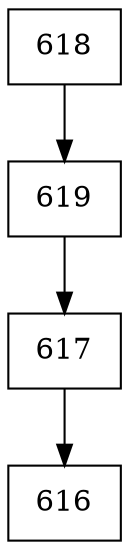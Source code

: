 digraph G {
  node [shape=record];
  node0 [label="{618}"];
  node0 -> node1;
  node1 [label="{619}"];
  node1 -> node2;
  node2 [label="{617}"];
  node2 -> node3;
  node3 [label="{616}"];
}
